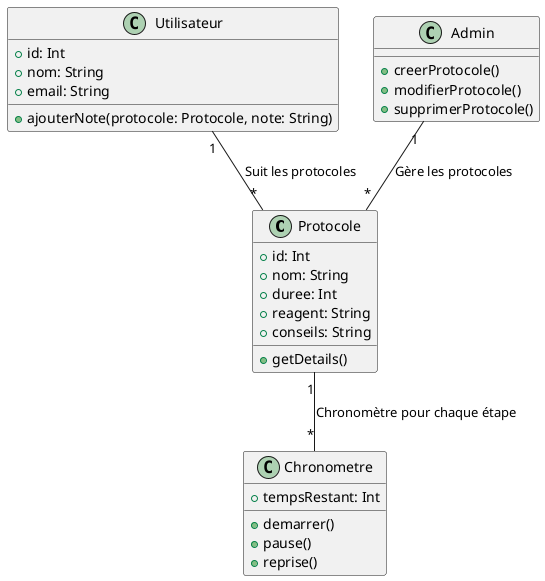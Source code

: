 @startuml

class Protocole {
  +id: Int
  +nom: String
  +duree: Int
  +reagent: String
  +conseils: String
  +getDetails()
}

class Chronometre {
  +tempsRestant: Int
  +demarrer()
  +pause()
  +reprise()
}

class Utilisateur {
  +id: Int
  +nom: String
  +email: String
  +ajouterNote(protocole: Protocole, note: String)
}

class Admin {
  +creerProtocole()
  +modifierProtocole()
  +supprimerProtocole()
}

Protocole "1" -- "*" Chronometre : "Chronomètre pour chaque étape"
Utilisateur "1" -- "*" Protocole : "Suit les protocoles"
Admin "1" -- "*" Protocole : "Gère les protocoles"

@enduml
